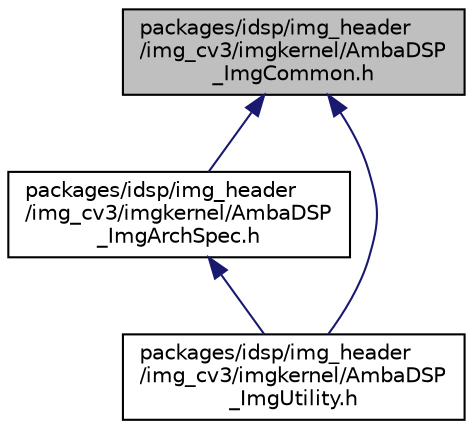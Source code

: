 digraph "packages/idsp/img_header/img_cv3/imgkernel/AmbaDSP_ImgCommon.h"
{
 // INTERACTIVE_SVG=YES
 // LATEX_PDF_SIZE
  bgcolor="transparent";
  edge [fontname="Helvetica",fontsize="10",labelfontname="Helvetica",labelfontsize="10"];
  node [fontname="Helvetica",fontsize="10",shape=record];
  Node1 [label="packages/idsp/img_header\l/img_cv3/imgkernel/AmbaDSP\l_ImgCommon.h",height=0.2,width=0.4,color="black", fillcolor="grey75", style="filled", fontcolor="black",tooltip=" "];
  Node1 -> Node2 [dir="back",color="midnightblue",fontsize="10",style="solid",fontname="Helvetica"];
  Node2 [label="packages/idsp/img_header\l/img_cv3/imgkernel/AmbaDSP\l_ImgArchSpec.h",height=0.2,width=0.4,color="black",URL="$de/dc2/AmbaDSP__ImgArchSpec_8h.html",tooltip=" "];
  Node2 -> Node3 [dir="back",color="midnightblue",fontsize="10",style="solid",fontname="Helvetica"];
  Node3 [label="packages/idsp/img_header\l/img_cv3/imgkernel/AmbaDSP\l_ImgUtility.h",height=0.2,width=0.4,color="black",URL="$d0/d7d/AmbaDSP__ImgUtility_8h.html",tooltip=" "];
  Node1 -> Node3 [dir="back",color="midnightblue",fontsize="10",style="solid",fontname="Helvetica"];
}

